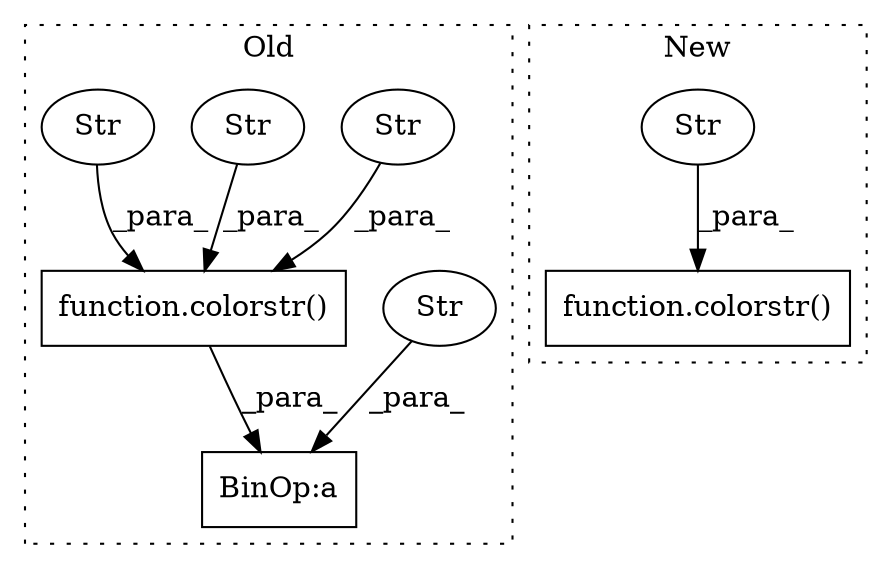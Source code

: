 digraph G {
subgraph cluster0 {
1 [label="function.colorstr()" a="75" s="724,761" l="9,1" shape="box"];
3 [label="BinOp:a" a="82" s="762" l="3" shape="box"];
4 [label="Str" a="66" s="765" l="4" shape="ellipse"];
6 [label="Str" a="66" s="749" l="12" shape="ellipse"];
7 [label="Str" a="66" s="741" l="6" shape="ellipse"];
8 [label="Str" a="66" s="733" l="6" shape="ellipse"];
label = "Old";
style="dotted";
}
subgraph cluster1 {
2 [label="function.colorstr()" a="75" s="724,747" l="9,1" shape="box"];
5 [label="Str" a="66" s="733" l="14" shape="ellipse"];
label = "New";
style="dotted";
}
1 -> 3 [label="_para_"];
4 -> 3 [label="_para_"];
5 -> 2 [label="_para_"];
6 -> 1 [label="_para_"];
7 -> 1 [label="_para_"];
8 -> 1 [label="_para_"];
}